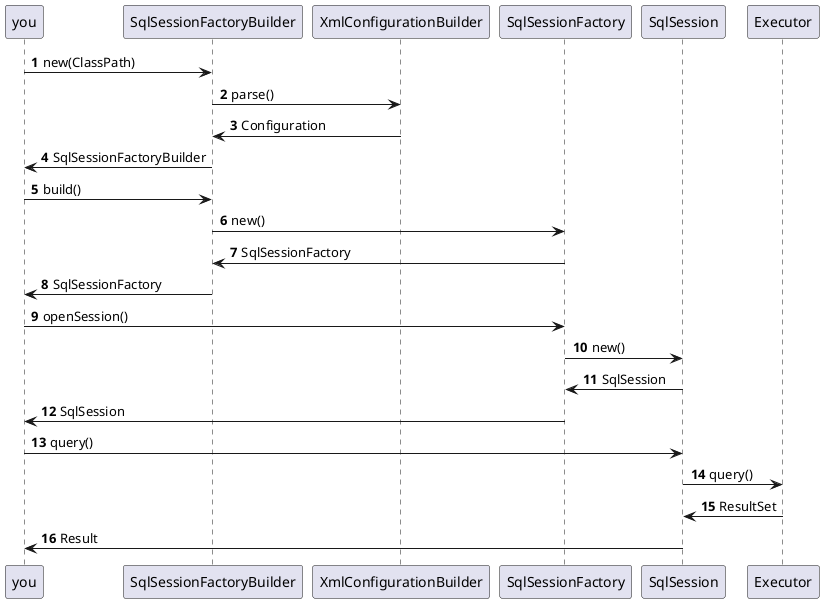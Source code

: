 @startuml

autonumber

you -> SqlSessionFactoryBuilder :new(ClassPath)
SqlSessionFactoryBuilder -> XmlConfigurationBuilder:parse()
XmlConfigurationBuilder -> SqlSessionFactoryBuilder:Configuration
SqlSessionFactoryBuilder -> you:SqlSessionFactoryBuilder
you -> SqlSessionFactoryBuilder:build()
SqlSessionFactoryBuilder->SqlSessionFactory:new()
SqlSessionFactory ->SqlSessionFactoryBuilder:SqlSessionFactory
SqlSessionFactoryBuilder ->you:SqlSessionFactory
you ->SqlSessionFactory:openSession()
SqlSessionFactory -> SqlSession:new()
SqlSession ->SqlSessionFactory:SqlSession
SqlSessionFactory -> you:SqlSession
you->SqlSession:query()
SqlSession->Executor:query()
Executor->SqlSession:ResultSet
SqlSession ->you:Result
@enduml

